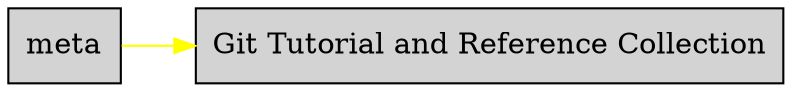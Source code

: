 digraph bettersoftware {
            rankdir = LR;
            ratio = fill;
            node [style=filled];
            node [shape = box];
"meta" ->  "GitTutorialAndReferenceCollection.md" [colorscheme="svg" color="yellow"];
"GitTutorialAndReferenceCollection.md" [label="Git Tutorial and Reference Collection" URL="http://bss.parallactic.com/resources/git-tutorial-and-reference-collection"]
}